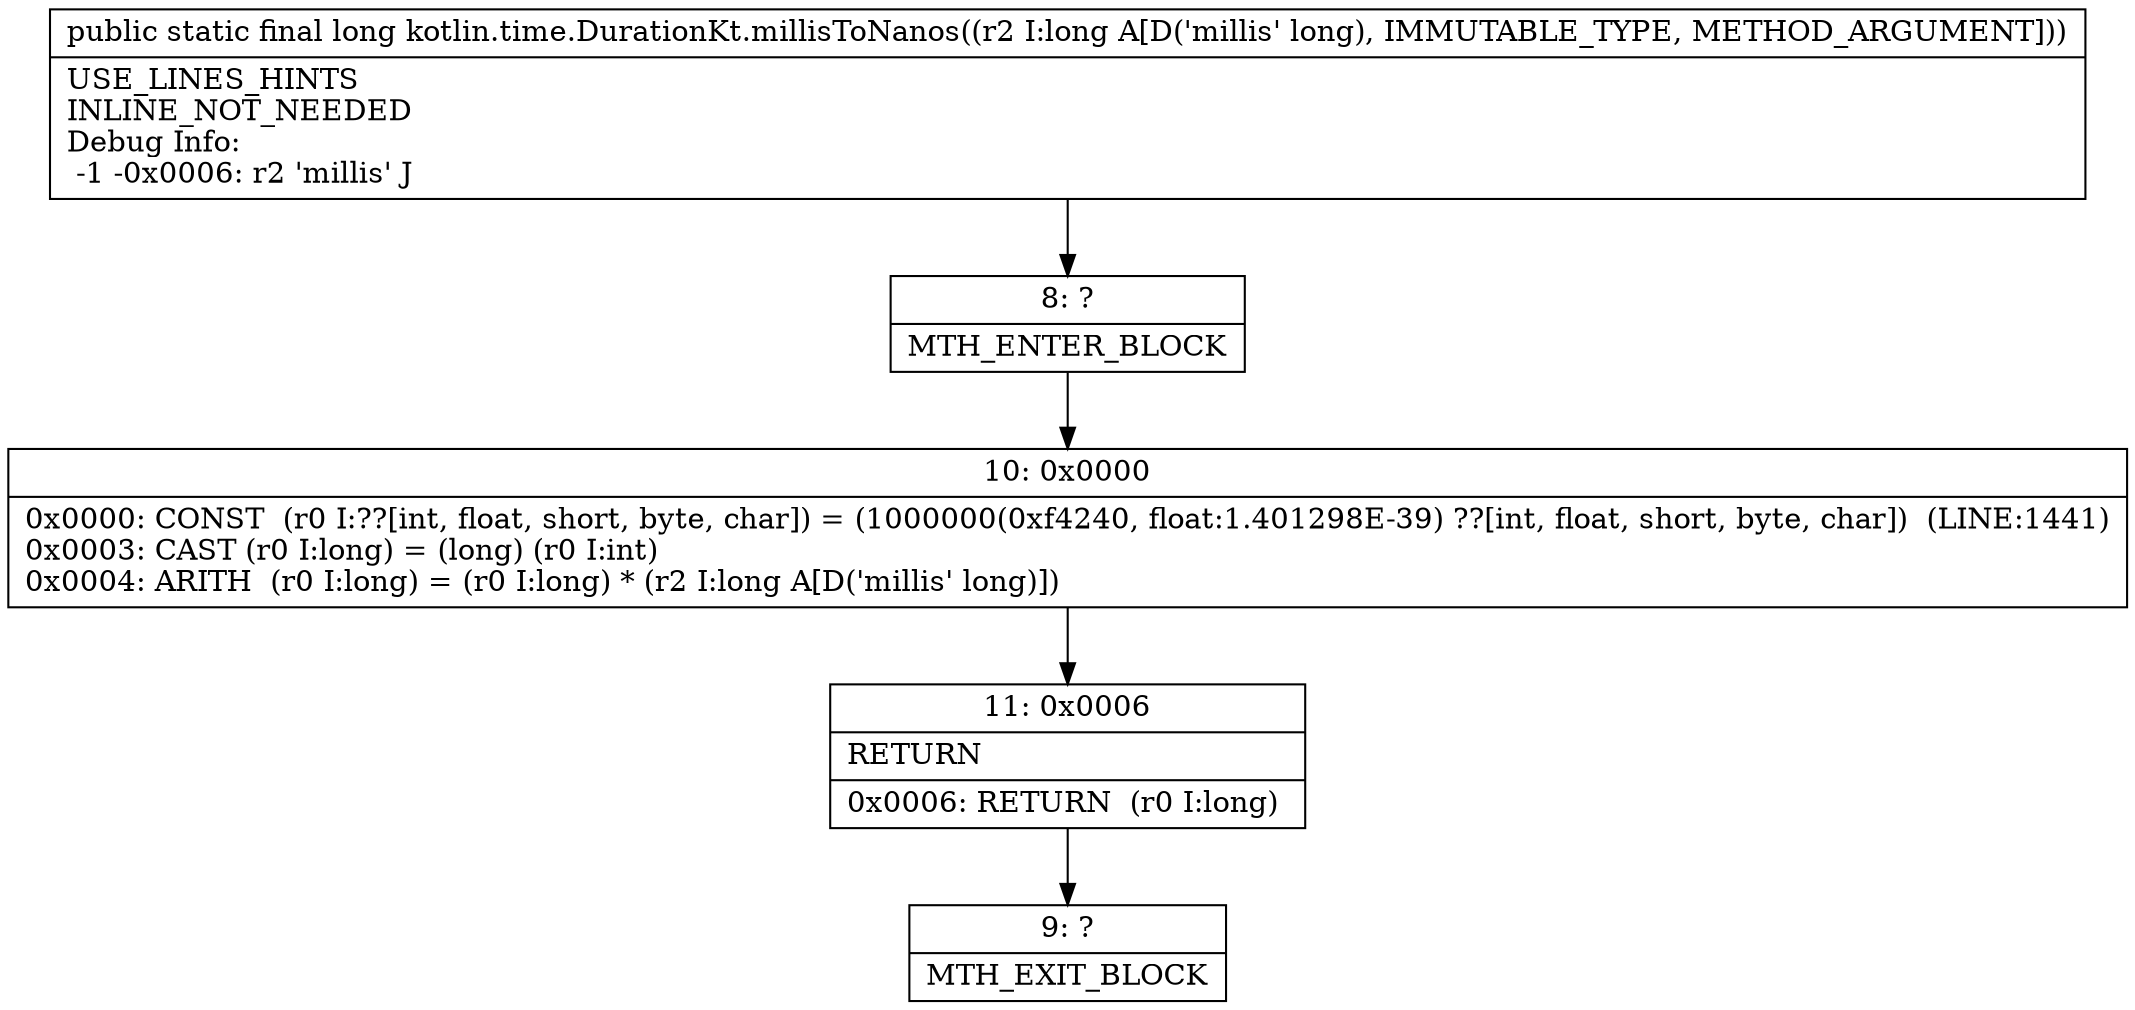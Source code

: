 digraph "CFG forkotlin.time.DurationKt.millisToNanos(J)J" {
Node_8 [shape=record,label="{8\:\ ?|MTH_ENTER_BLOCK\l}"];
Node_10 [shape=record,label="{10\:\ 0x0000|0x0000: CONST  (r0 I:??[int, float, short, byte, char]) = (1000000(0xf4240, float:1.401298E\-39) ??[int, float, short, byte, char])  (LINE:1441)\l0x0003: CAST (r0 I:long) = (long) (r0 I:int) \l0x0004: ARITH  (r0 I:long) = (r0 I:long) * (r2 I:long A[D('millis' long)]) \l}"];
Node_11 [shape=record,label="{11\:\ 0x0006|RETURN\l|0x0006: RETURN  (r0 I:long) \l}"];
Node_9 [shape=record,label="{9\:\ ?|MTH_EXIT_BLOCK\l}"];
MethodNode[shape=record,label="{public static final long kotlin.time.DurationKt.millisToNanos((r2 I:long A[D('millis' long), IMMUTABLE_TYPE, METHOD_ARGUMENT]))  | USE_LINES_HINTS\lINLINE_NOT_NEEDED\lDebug Info:\l  \-1 \-0x0006: r2 'millis' J\l}"];
MethodNode -> Node_8;Node_8 -> Node_10;
Node_10 -> Node_11;
Node_11 -> Node_9;
}

